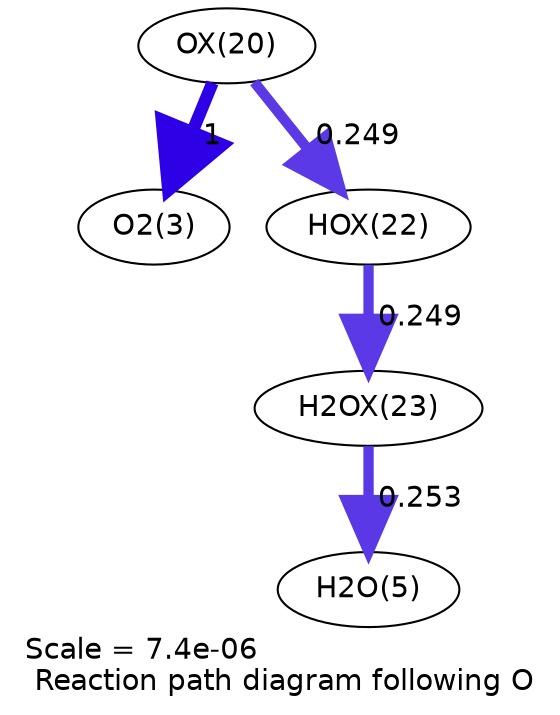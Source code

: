 digraph reaction_paths {
center=1;
s64 -> s5[fontname="Helvetica", penwidth=6, arrowsize=3, color="0.7, 1.5, 0.9"
, label=" 1"];
s64 -> s66[fontname="Helvetica", penwidth=4.95, arrowsize=2.48, color="0.7, 0.749, 0.9"
, label=" 0.249"];
s66 -> s67[fontname="Helvetica", penwidth=4.95, arrowsize=2.48, color="0.7, 0.749, 0.9"
, label=" 0.249"];
s67 -> s7[fontname="Helvetica", penwidth=4.96, arrowsize=2.48, color="0.7, 0.753, 0.9"
, label=" 0.253"];
s5 [ fontname="Helvetica", label="O2(3)"];
s7 [ fontname="Helvetica", label="H2O(5)"];
s64 [ fontname="Helvetica", label="OX(20)"];
s66 [ fontname="Helvetica", label="HOX(22)"];
s67 [ fontname="Helvetica", label="H2OX(23)"];
 label = "Scale = 7.4e-06\l Reaction path diagram following O";
 fontname = "Helvetica";
}
